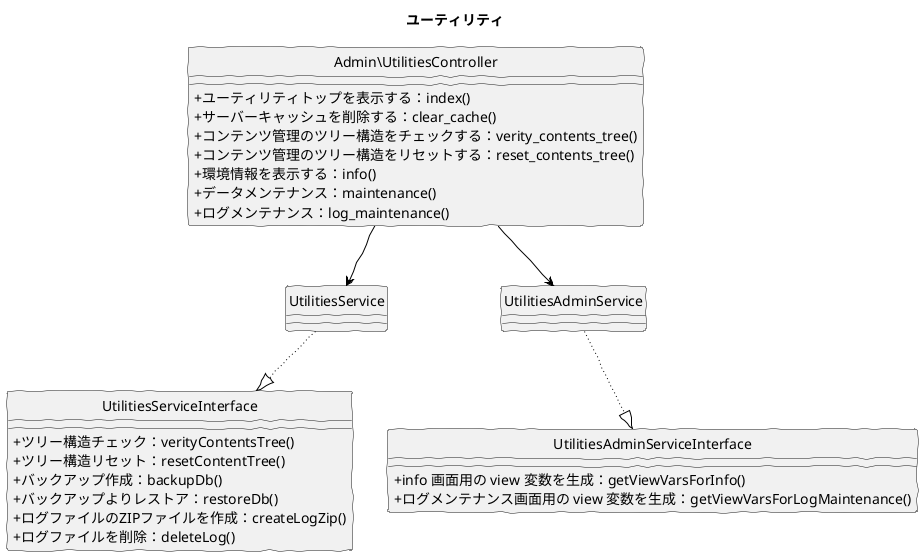 @startuml
skinparam handwritten true
skinparam backgroundColor white
hide circle
skinparam classAttributeIconSize 0

title ユーティリティ

class Admin\UtilitiesController {
	+ ユーティリティトップを表示する：index()
	+ サーバーキャッシュを削除する：clear_cache()
	+ コンテンツ管理のツリー構造をチェックする：verity_contents_tree()
	+ コンテンツ管理のツリー構造をリセットする：reset_contents_tree()
	+ 環境情報を表示する：info()
	+ データメンテナンス：maintenance()
	+ ログメンテナンス：log_maintenance()
}

class UtilitiesService {
}

class UtilitiesServiceInterface {
	+ ツリー構造チェック：verityContentsTree()
	+ ツリー構造リセット：resetContentTree()
	+ バックアップ作成：backupDb()
	+ バックアップよりレストア：restoreDb()
	+ ログファイルのZIPファイルを作成：createLogZip()
	+ ログファイルを削除：deleteLog()
}

class UtilitiesAdminService {
}

class UtilitiesAdminServiceInterface {
	+ info 画面用の view 変数を生成：getViewVarsForInfo()
	+ ログメンテナンス画面用の view 変数を生成：getViewVarsForLogMaintenance()
}

Admin\UtilitiesController -down[#Black]-> UtilitiesService
Admin\UtilitiesController -down[#Black]-> UtilitiesAdminService
UtilitiesService -down[dotted,#Black]-|> UtilitiesServiceInterface
UtilitiesAdminService -down[dotted,#Black]-|> UtilitiesAdminServiceInterface

@enduml
